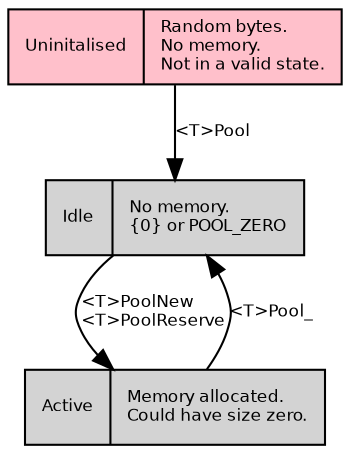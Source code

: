 digraph {
	//rankdir = LR;
	fontname = "Bitstream Vera Sans"
	fontsize = 8
	node [ fontname = "Bitstream Vera Sans" fontsize = 8 shape = "record" ]
	edge [ fontname = "Bitstream Vera Sans" fontsize = 8 ]

	node [ shape=record, style=filled ];
	null [ label = "Uninitalised|Random bytes.\lNo memory.\lNot in a valid state.\l", fillcolor = pink ];
	static [ label = "Idle|No memory.\l\{0\} or POOL_ZERO\l" ];
	dynamic [ label = "Active|Memory allocated.\lCould have size zero.\l" ];
	null -> static [ label = "<T>Pool" ];
	static -> dynamic [ label = "<T>PoolNew\l<T>PoolReserve" ];
	dynamic -> static [ label = "<T>Pool_" ];
}
